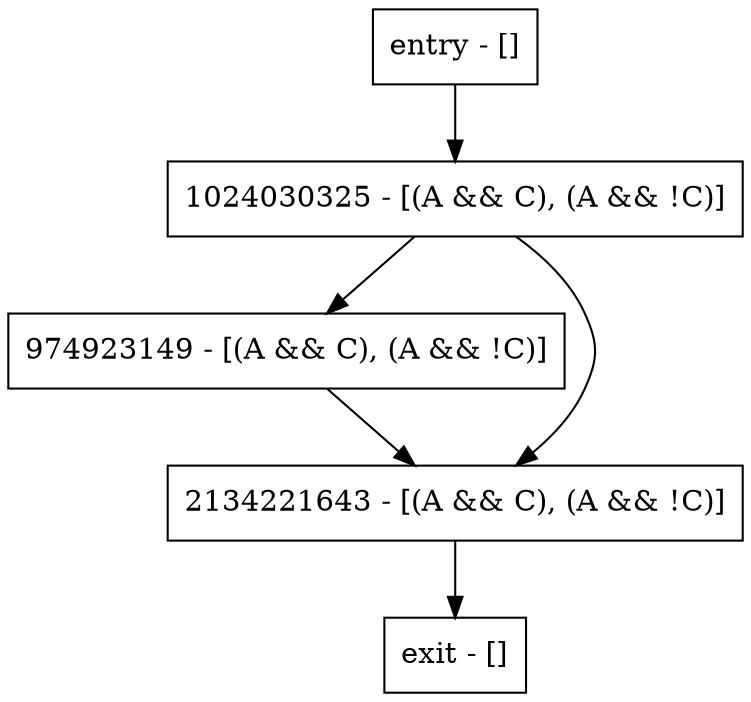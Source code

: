 digraph bar {
node [shape=record];
entry [label="entry - []"];
exit [label="exit - []"];
1024030325 [label="1024030325 - [(A && C), (A && !C)]"];
974923149 [label="974923149 - [(A && C), (A && !C)]"];
2134221643 [label="2134221643 - [(A && C), (A && !C)]"];
entry;
exit;
entry -> 1024030325;
1024030325 -> 974923149;
1024030325 -> 2134221643;
974923149 -> 2134221643;
2134221643 -> exit;
}
